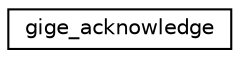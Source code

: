 digraph "Graphical Class Hierarchy"
{
 // INTERACTIVE_SVG=YES
  edge [fontname="Helvetica",fontsize="10",labelfontname="Helvetica",labelfontsize="10"];
  node [fontname="Helvetica",fontsize="10",shape=record];
  rankdir="LR";
  Node0 [label="gige_acknowledge",height=0.2,width=0.4,color="black", fillcolor="white", style="filled",URL="$structgige__acknowledge.html"];
}
